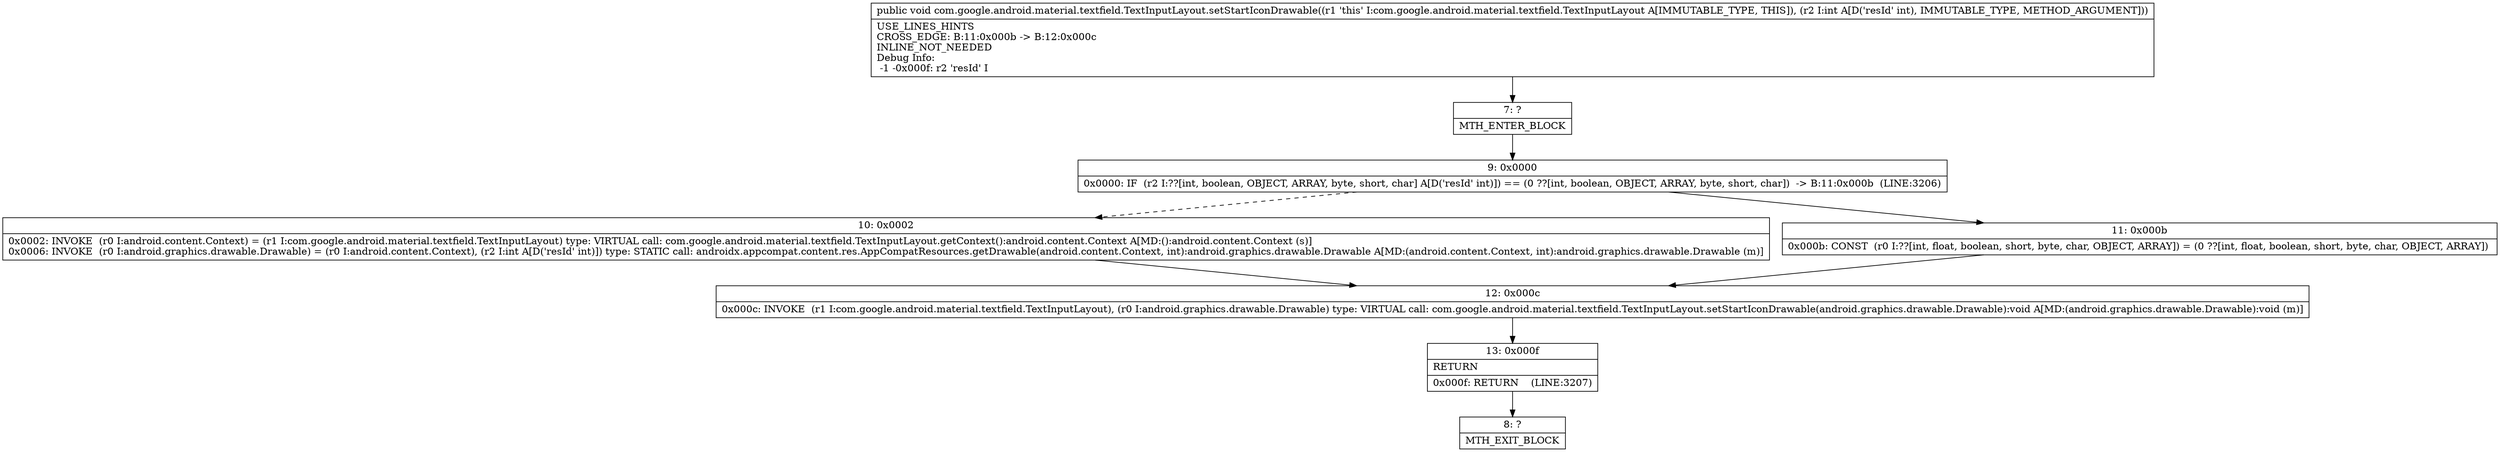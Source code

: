 digraph "CFG forcom.google.android.material.textfield.TextInputLayout.setStartIconDrawable(I)V" {
Node_7 [shape=record,label="{7\:\ ?|MTH_ENTER_BLOCK\l}"];
Node_9 [shape=record,label="{9\:\ 0x0000|0x0000: IF  (r2 I:??[int, boolean, OBJECT, ARRAY, byte, short, char] A[D('resId' int)]) == (0 ??[int, boolean, OBJECT, ARRAY, byte, short, char])  \-\> B:11:0x000b  (LINE:3206)\l}"];
Node_10 [shape=record,label="{10\:\ 0x0002|0x0002: INVOKE  (r0 I:android.content.Context) = (r1 I:com.google.android.material.textfield.TextInputLayout) type: VIRTUAL call: com.google.android.material.textfield.TextInputLayout.getContext():android.content.Context A[MD:():android.content.Context (s)]\l0x0006: INVOKE  (r0 I:android.graphics.drawable.Drawable) = (r0 I:android.content.Context), (r2 I:int A[D('resId' int)]) type: STATIC call: androidx.appcompat.content.res.AppCompatResources.getDrawable(android.content.Context, int):android.graphics.drawable.Drawable A[MD:(android.content.Context, int):android.graphics.drawable.Drawable (m)]\l}"];
Node_12 [shape=record,label="{12\:\ 0x000c|0x000c: INVOKE  (r1 I:com.google.android.material.textfield.TextInputLayout), (r0 I:android.graphics.drawable.Drawable) type: VIRTUAL call: com.google.android.material.textfield.TextInputLayout.setStartIconDrawable(android.graphics.drawable.Drawable):void A[MD:(android.graphics.drawable.Drawable):void (m)]\l}"];
Node_13 [shape=record,label="{13\:\ 0x000f|RETURN\l|0x000f: RETURN    (LINE:3207)\l}"];
Node_8 [shape=record,label="{8\:\ ?|MTH_EXIT_BLOCK\l}"];
Node_11 [shape=record,label="{11\:\ 0x000b|0x000b: CONST  (r0 I:??[int, float, boolean, short, byte, char, OBJECT, ARRAY]) = (0 ??[int, float, boolean, short, byte, char, OBJECT, ARRAY]) \l}"];
MethodNode[shape=record,label="{public void com.google.android.material.textfield.TextInputLayout.setStartIconDrawable((r1 'this' I:com.google.android.material.textfield.TextInputLayout A[IMMUTABLE_TYPE, THIS]), (r2 I:int A[D('resId' int), IMMUTABLE_TYPE, METHOD_ARGUMENT]))  | USE_LINES_HINTS\lCROSS_EDGE: B:11:0x000b \-\> B:12:0x000c\lINLINE_NOT_NEEDED\lDebug Info:\l  \-1 \-0x000f: r2 'resId' I\l}"];
MethodNode -> Node_7;Node_7 -> Node_9;
Node_9 -> Node_10[style=dashed];
Node_9 -> Node_11;
Node_10 -> Node_12;
Node_12 -> Node_13;
Node_13 -> Node_8;
Node_11 -> Node_12;
}

